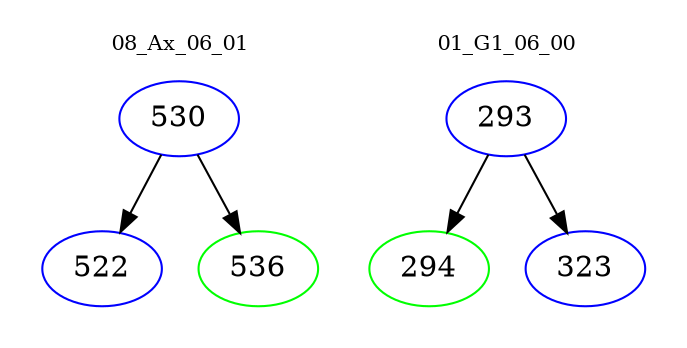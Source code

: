 digraph{
subgraph cluster_0 {
color = white
label = "08_Ax_06_01";
fontsize=10;
T0_530 [label="530", color="blue"]
T0_530 -> T0_522 [color="black"]
T0_522 [label="522", color="blue"]
T0_530 -> T0_536 [color="black"]
T0_536 [label="536", color="green"]
}
subgraph cluster_1 {
color = white
label = "01_G1_06_00";
fontsize=10;
T1_293 [label="293", color="blue"]
T1_293 -> T1_294 [color="black"]
T1_294 [label="294", color="green"]
T1_293 -> T1_323 [color="black"]
T1_323 [label="323", color="blue"]
}
}
